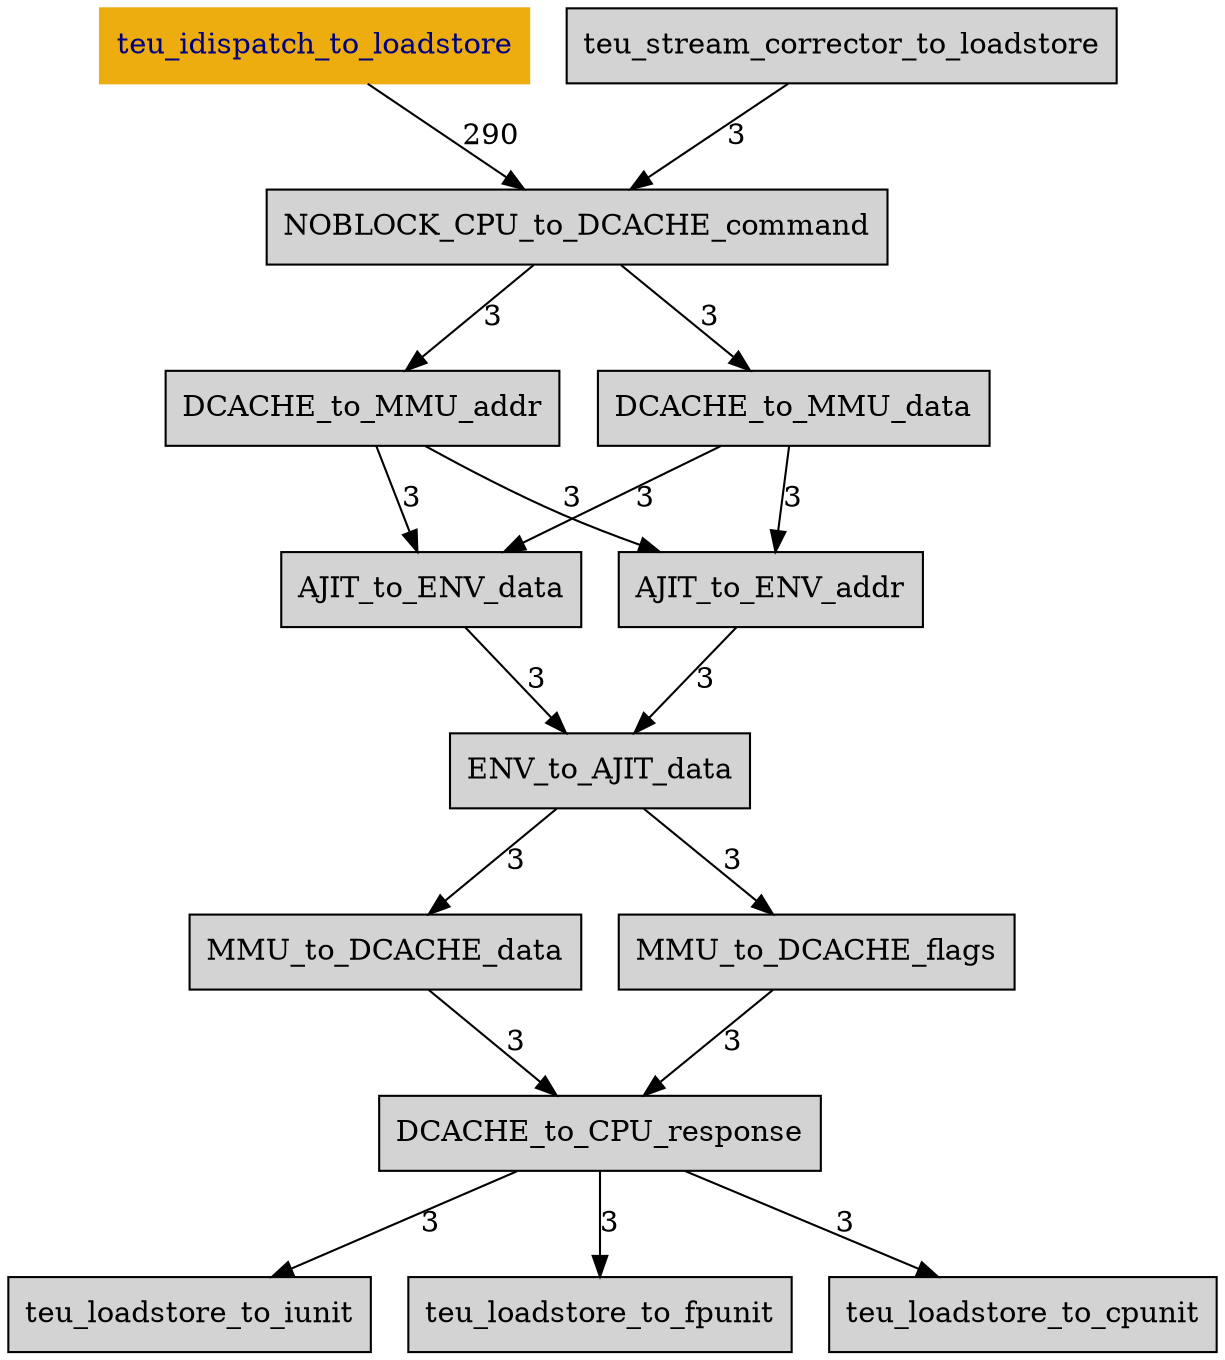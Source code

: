 
// Authors : Piyush P. Soni & Aswin Jith

// for fill colours:
// http://www.graphviz.org/doc/info/colors.html

digraph {

// for any node between start and end
node [    fill=cornflowerblue,
		fontcolor=black,
		shape=box,//diamond,
		style=filled];

// for start node
teu_idispatch_to_loadstore [   color=darkgoldenrod2,
				fontcolor=navy,
				label=teu_idispatch_to_loadstore,
				shape=box];


teu_idispatch_to_loadstore -> NOBLOCK_CPU_to_DCACHE_command [label=290];
teu_stream_corrector_to_loadstore -> NOBLOCK_CPU_to_DCACHE_command [label=3];

NOBLOCK_CPU_to_DCACHE_command -> DCACHE_to_MMU_addr [label=3];
NOBLOCK_CPU_to_DCACHE_command -> DCACHE_to_MMU_data [label=3];

DCACHE_to_MMU_data -> AJIT_to_ENV_data [label=3];
DCACHE_to_MMU_data -> AJIT_to_ENV_addr [label=3];
DCACHE_to_MMU_addr -> AJIT_to_ENV_data [label=3];
DCACHE_to_MMU_addr -> AJIT_to_ENV_addr [label=3];

AJIT_to_ENV_addr -> ENV_to_AJIT_data [label=3];
AJIT_to_ENV_data -> ENV_to_AJIT_data [label=3];


ENV_to_AJIT_data -> MMU_to_DCACHE_data [label=3];
ENV_to_AJIT_data -> MMU_to_DCACHE_flags [label=3];

MMU_to_DCACHE_data -> DCACHE_to_CPU_response [label=3];
MMU_to_DCACHE_flags -> DCACHE_to_CPU_response [label=3];

DCACHE_to_CPU_response -> teu_loadstore_to_iunit [label=3];
DCACHE_to_CPU_response -> teu_loadstore_to_fpunit [label=3];
DCACHE_to_CPU_response -> teu_loadstore_to_cpunit [label=3];
//DCACHE_to_MMU_addr - > AJIT_to_ENV_addr [label=3];
}
